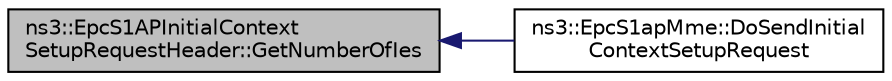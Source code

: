 digraph "ns3::EpcS1APInitialContextSetupRequestHeader::GetNumberOfIes"
{
  edge [fontname="Helvetica",fontsize="10",labelfontname="Helvetica",labelfontsize="10"];
  node [fontname="Helvetica",fontsize="10",shape=record];
  rankdir="LR";
  Node1 [label="ns3::EpcS1APInitialContext\lSetupRequestHeader::GetNumberOfIes",height=0.2,width=0.4,color="black", fillcolor="grey75", style="filled", fontcolor="black"];
  Node1 -> Node2 [dir="back",color="midnightblue",fontsize="10",style="solid"];
  Node2 [label="ns3::EpcS1apMme::DoSendInitial\lContextSetupRequest",height=0.2,width=0.4,color="black", fillcolor="white", style="filled",URL="$d3/d9d/classns3_1_1EpcS1apMme.html#a75b3fb7d623ed4825f0ffd93541fbdf5"];
}
